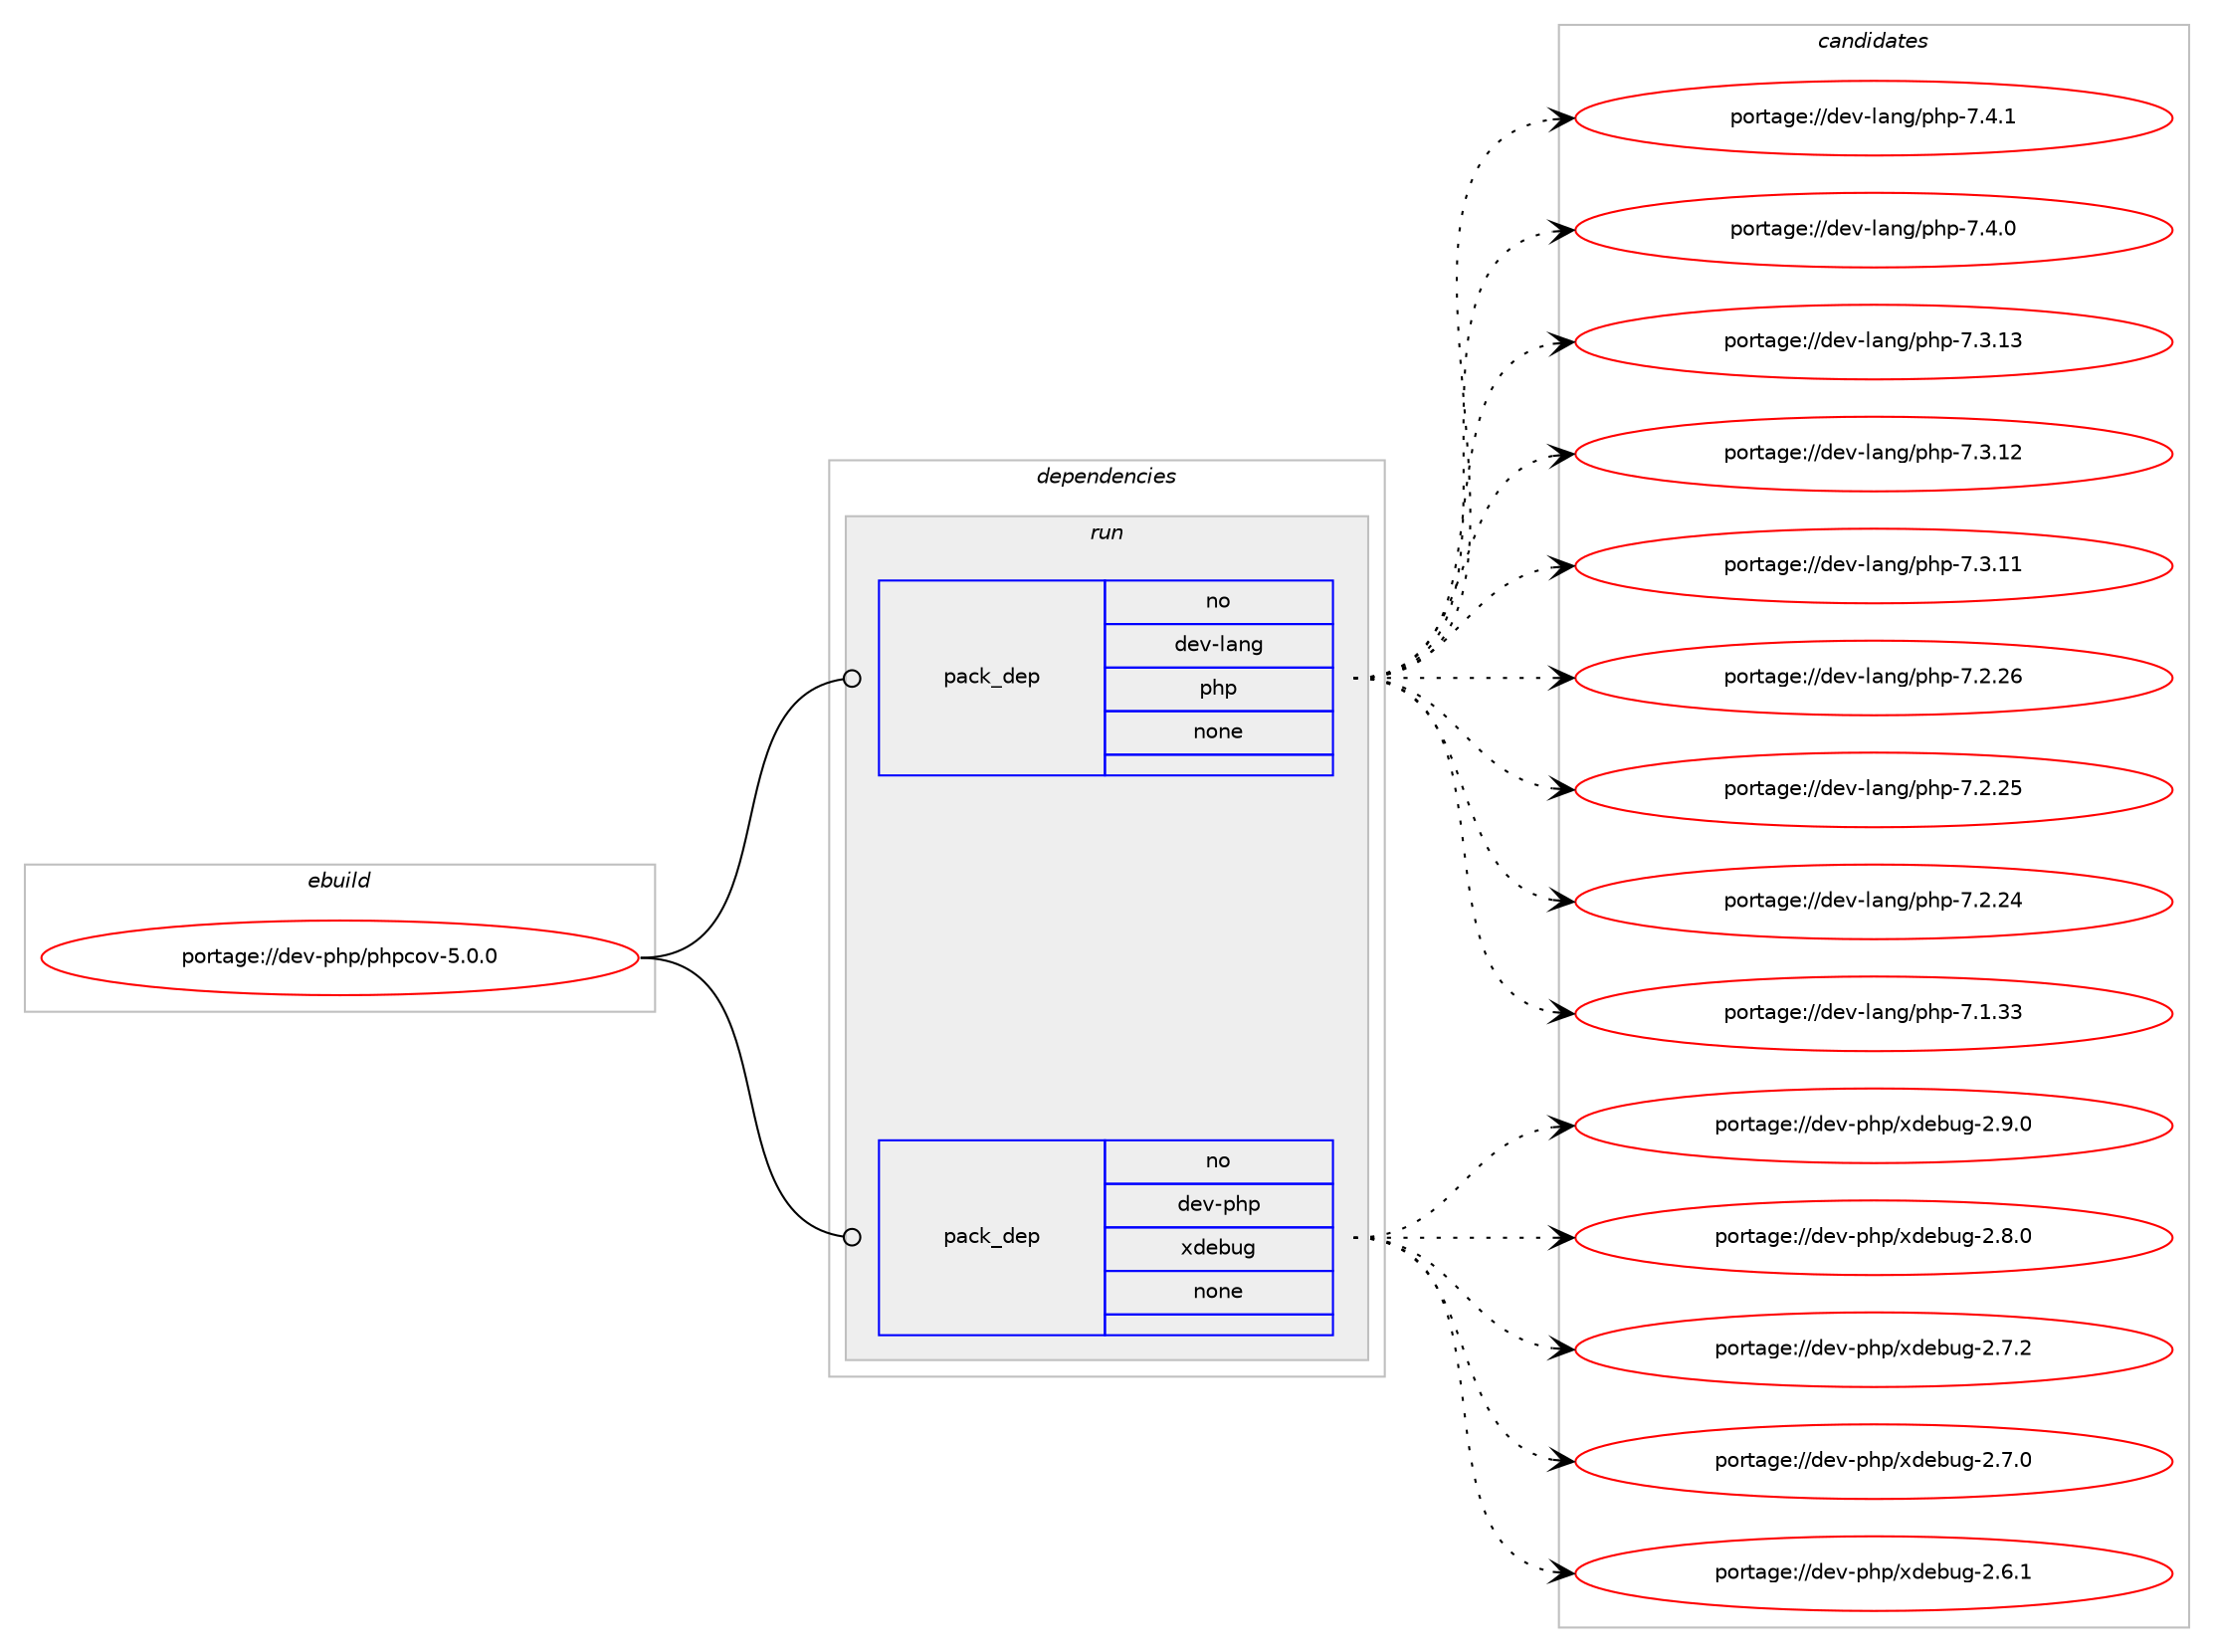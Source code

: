 digraph prolog {

# *************
# Graph options
# *************

newrank=true;
concentrate=true;
compound=true;
graph [rankdir=LR,fontname=Helvetica,fontsize=10,ranksep=1.5];#, ranksep=2.5, nodesep=0.2];
edge  [arrowhead=vee];
node  [fontname=Helvetica,fontsize=10];

# **********
# The ebuild
# **********

subgraph cluster_leftcol {
color=gray;
rank=same;
label=<<i>ebuild</i>>;
id [label="portage://dev-php/phpcov-5.0.0", color=red, width=4, href="../dev-php/phpcov-5.0.0.svg"];
}

# ****************
# The dependencies
# ****************

subgraph cluster_midcol {
color=gray;
label=<<i>dependencies</i>>;
subgraph cluster_compile {
fillcolor="#eeeeee";
style=filled;
label=<<i>compile</i>>;
}
subgraph cluster_compileandrun {
fillcolor="#eeeeee";
style=filled;
label=<<i>compile and run</i>>;
}
subgraph cluster_run {
fillcolor="#eeeeee";
style=filled;
label=<<i>run</i>>;
subgraph pack349726 {
dependency474667 [label=<<TABLE BORDER="0" CELLBORDER="1" CELLSPACING="0" CELLPADDING="4" WIDTH="220"><TR><TD ROWSPAN="6" CELLPADDING="30">pack_dep</TD></TR><TR><TD WIDTH="110">no</TD></TR><TR><TD>dev-lang</TD></TR><TR><TD>php</TD></TR><TR><TD>none</TD></TR><TR><TD></TD></TR></TABLE>>, shape=none, color=blue];
}
id:e -> dependency474667:w [weight=20,style="solid",arrowhead="odot"];
subgraph pack349727 {
dependency474668 [label=<<TABLE BORDER="0" CELLBORDER="1" CELLSPACING="0" CELLPADDING="4" WIDTH="220"><TR><TD ROWSPAN="6" CELLPADDING="30">pack_dep</TD></TR><TR><TD WIDTH="110">no</TD></TR><TR><TD>dev-php</TD></TR><TR><TD>xdebug</TD></TR><TR><TD>none</TD></TR><TR><TD></TD></TR></TABLE>>, shape=none, color=blue];
}
id:e -> dependency474668:w [weight=20,style="solid",arrowhead="odot"];
}
}

# **************
# The candidates
# **************

subgraph cluster_choices {
rank=same;
color=gray;
label=<<i>candidates</i>>;

subgraph choice349726 {
color=black;
nodesep=1;
choice100101118451089711010347112104112455546524649 [label="portage://dev-lang/php-7.4.1", color=red, width=4,href="../dev-lang/php-7.4.1.svg"];
choice100101118451089711010347112104112455546524648 [label="portage://dev-lang/php-7.4.0", color=red, width=4,href="../dev-lang/php-7.4.0.svg"];
choice10010111845108971101034711210411245554651464951 [label="portage://dev-lang/php-7.3.13", color=red, width=4,href="../dev-lang/php-7.3.13.svg"];
choice10010111845108971101034711210411245554651464950 [label="portage://dev-lang/php-7.3.12", color=red, width=4,href="../dev-lang/php-7.3.12.svg"];
choice10010111845108971101034711210411245554651464949 [label="portage://dev-lang/php-7.3.11", color=red, width=4,href="../dev-lang/php-7.3.11.svg"];
choice10010111845108971101034711210411245554650465054 [label="portage://dev-lang/php-7.2.26", color=red, width=4,href="../dev-lang/php-7.2.26.svg"];
choice10010111845108971101034711210411245554650465053 [label="portage://dev-lang/php-7.2.25", color=red, width=4,href="../dev-lang/php-7.2.25.svg"];
choice10010111845108971101034711210411245554650465052 [label="portage://dev-lang/php-7.2.24", color=red, width=4,href="../dev-lang/php-7.2.24.svg"];
choice10010111845108971101034711210411245554649465151 [label="portage://dev-lang/php-7.1.33", color=red, width=4,href="../dev-lang/php-7.1.33.svg"];
dependency474667:e -> choice100101118451089711010347112104112455546524649:w [style=dotted,weight="100"];
dependency474667:e -> choice100101118451089711010347112104112455546524648:w [style=dotted,weight="100"];
dependency474667:e -> choice10010111845108971101034711210411245554651464951:w [style=dotted,weight="100"];
dependency474667:e -> choice10010111845108971101034711210411245554651464950:w [style=dotted,weight="100"];
dependency474667:e -> choice10010111845108971101034711210411245554651464949:w [style=dotted,weight="100"];
dependency474667:e -> choice10010111845108971101034711210411245554650465054:w [style=dotted,weight="100"];
dependency474667:e -> choice10010111845108971101034711210411245554650465053:w [style=dotted,weight="100"];
dependency474667:e -> choice10010111845108971101034711210411245554650465052:w [style=dotted,weight="100"];
dependency474667:e -> choice10010111845108971101034711210411245554649465151:w [style=dotted,weight="100"];
}
subgraph choice349727 {
color=black;
nodesep=1;
choice100101118451121041124712010010198117103455046574648 [label="portage://dev-php/xdebug-2.9.0", color=red, width=4,href="../dev-php/xdebug-2.9.0.svg"];
choice100101118451121041124712010010198117103455046564648 [label="portage://dev-php/xdebug-2.8.0", color=red, width=4,href="../dev-php/xdebug-2.8.0.svg"];
choice100101118451121041124712010010198117103455046554650 [label="portage://dev-php/xdebug-2.7.2", color=red, width=4,href="../dev-php/xdebug-2.7.2.svg"];
choice100101118451121041124712010010198117103455046554648 [label="portage://dev-php/xdebug-2.7.0", color=red, width=4,href="../dev-php/xdebug-2.7.0.svg"];
choice100101118451121041124712010010198117103455046544649 [label="portage://dev-php/xdebug-2.6.1", color=red, width=4,href="../dev-php/xdebug-2.6.1.svg"];
dependency474668:e -> choice100101118451121041124712010010198117103455046574648:w [style=dotted,weight="100"];
dependency474668:e -> choice100101118451121041124712010010198117103455046564648:w [style=dotted,weight="100"];
dependency474668:e -> choice100101118451121041124712010010198117103455046554650:w [style=dotted,weight="100"];
dependency474668:e -> choice100101118451121041124712010010198117103455046554648:w [style=dotted,weight="100"];
dependency474668:e -> choice100101118451121041124712010010198117103455046544649:w [style=dotted,weight="100"];
}
}

}
